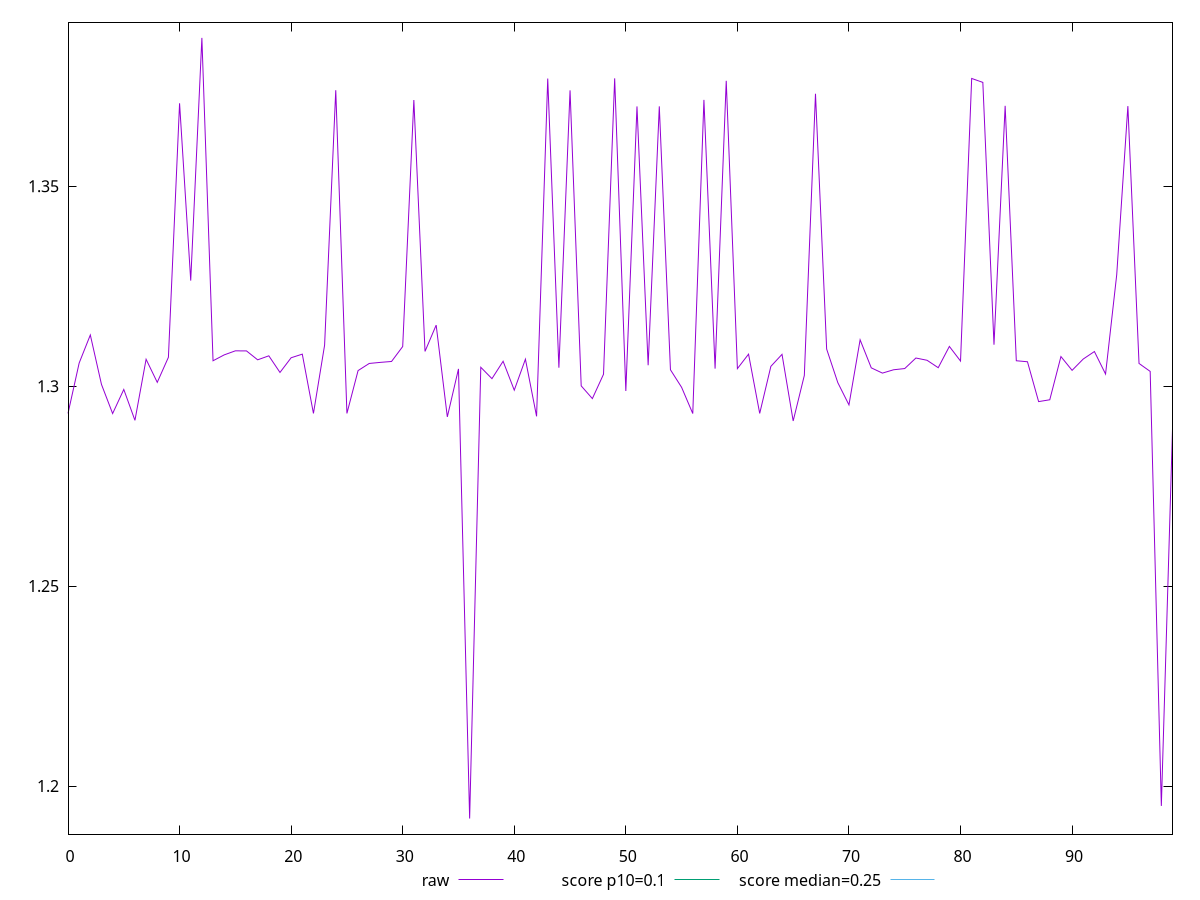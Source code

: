 reset

$raw <<EOF
0 1.2931808759901258
1 1.305777336968316
2 1.312793668958876
3 1.3004324679904515
4 1.2931442548963759
5 1.2991701049804687
6 1.2914500817192927
7 1.306716032240126
8 1.3009461754692924
9 1.3072157067192927
10 1.3707226511637371
11 1.3263847605387367
12 1.3870643259684245
13 1.3063448842366534
14 1.3078132002088758
15 1.3088278486463758
16 1.308802023993598
17 1.306579313490126
18 1.3075802900526259
19 1.303423334757487
20 1.307097162882487
21 1.307997770521376
22 1.293180875990126
23 1.310253629896376
24 1.3739815351698133
25 1.2931808759901258
26 1.303887690226237
27 1.3056710561116536
28 1.305942391289605
29 1.306167475382487
30 1.309902067396376
31 1.3715313398573135
32 1.3086838056776258
33 1.315255854288737
34 1.292310053507487
35 1.304307340833876
36 1.1918958960639103
37 1.3047159779866537
38 1.301872063530816
39 1.3062218373616536
40 1.298992872450087
41 1.3067400851779514
42 1.292447043524848
43 1.3769016062418622
44 1.304611540052626
45 1.3739595625135634
46 1.3000654839409724
47 1.2968852810329863
48 1.302973356458876
49 1.3769448191324871
50 1.2987858022054037
51 1.3699396650526259
52 1.305221674601237
53 1.3699462568495009
54 1.3040924970838759
55 1.2996992136637369
56 1.2931442548963759
57 1.3715752851698135
58 1.3043781416151259
59 1.3763421308729387
60 1.3043781416151259
61 1.307997770521376
62 1.2931808759901258
63 1.3049431355794272
64 1.3079465009901257
65 1.291294916788737
66 1.302674040052626
67 1.3731037546793619
68 1.3092670305040148
69 1.3008771650526259
70 1.2953083173963758
71 1.3115778486463758
72 1.3045727488199872
73 1.303259760538737
74 1.3040924970838759
75 1.3043966420491537
76 1.3070323842366538
77 1.306464567396376
78 1.304609369913737
79 1.309929139879015
80 1.3062745717366537
81 1.3769298044840494
82 1.3759346059163413
83 1.310356168958876
84 1.3700765058729385
85 1.3063473798963758
86 1.306097162882487
87 1.2961335127088758
88 1.2965915205213758
89 1.3073957739935982
90 1.303948237101237
91 1.3067784779866536
92 1.308650873819987
93 1.3030256025526257
94 1.327836908976237
95 1.3700188886854385
96 1.3056669871012372
97 1.3036861928304038
98 1.1950497724745006
99 1.2892389814588758
EOF

set key outside below
set xrange [0:99]
set yrange [1.18799252746582:1.3909676945665148]
set trange [1.18799252746582:1.3909676945665148]
set terminal svg size 640, 500 enhanced background rgb 'white'
set output "reprap/cumulative-layout-shift/samples/pages+cached/raw/values.svg"

plot $raw title "raw" with line, \
     0.1 title "score p10=0.1", \
     0.25 title "score median=0.25"

reset
